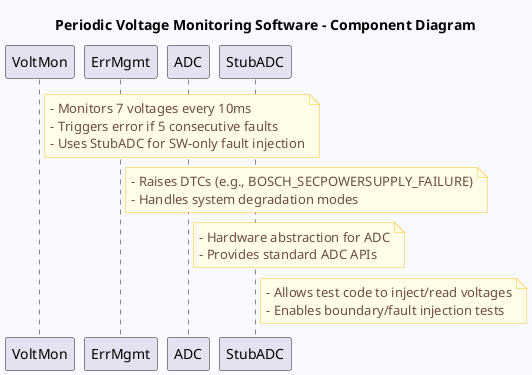 @startuml
' Global style for clarity
<style>
componentDiagram {
  BackGroundColor #f9f9ff
  LineThickness 2
  LineColor #004080
}
</style>
' Global style for clarity
skinparam componentStyle rectangle
skinparam backgroundColor #f8faff

skinparam component {
    BackgroundColor #e3f2fd
    BorderColor #1976d2
    FontColor #0d47a1
}
skinparam interface {
    BackgroundColor #fffde7
    BorderColor #fbc02d
    FontColor #f57c00
}
skinparam note {
    BackgroundColor #fffde7
    BorderColor #fbc02d
    FontColor #6d4c41
}

title Periodic Voltage Monitoring Software - Component Diagram

' NOTES for clarity
note right of VoltMon
  - Monitors 7 voltages every 10ms
  - Triggers error if 5 consecutive faults
  - Uses StubADC for SW-only fault injection
end note

note right of ErrMgmt
  - Raises DTCs (e.g., BOSCH_SECPOWERSUPPLY_FAILURE)
  - Handles system degradation modes
end note

note right of ADC
  - Hardware abstraction for ADC
  - Provides standard ADC APIs
end note

note right of StubADC
  - Allows test code to inject/read voltages
  - Enables boundary/fault injection tests
end note

@enduml